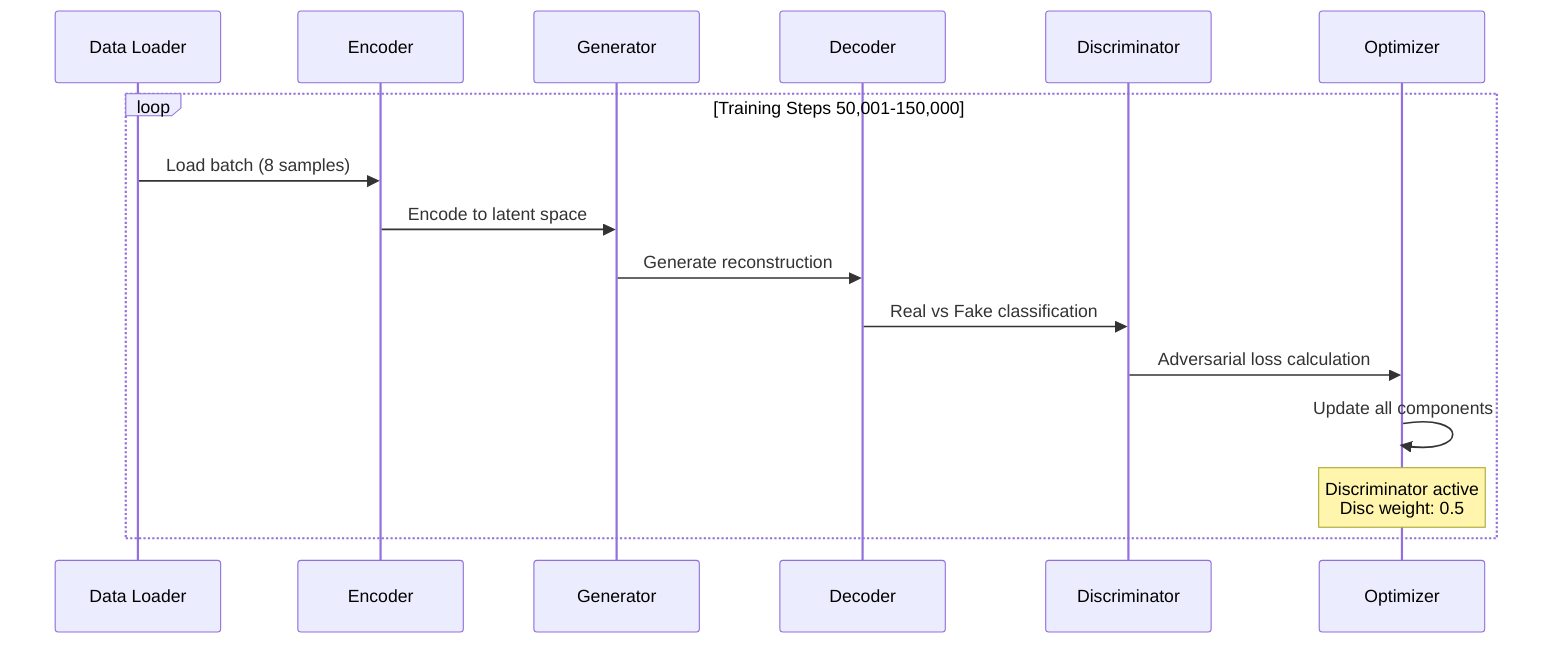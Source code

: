 sequenceDiagram
    participant D as Data Loader
    participant E as Encoder
    participant G as Generator
    participant D2 as Decoder
    participant Disc as Discriminator
    participant O as Optimizer
    
    loop Training Steps 50,001-150,000
        D->>E: Load batch (8 samples)
        E->>G: Encode to latent space
        G->>D2: Generate reconstruction
        D2->>Disc: Real vs Fake classification
        Disc->>O: Adversarial loss calculation
        O->>O: Update all components
        Note over O: Discriminator active<br/>Disc weight: 0.5
    end